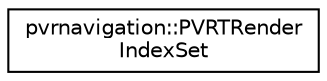 digraph "Graphical Class Hierarchy"
{
  edge [fontname="Helvetica",fontsize="10",labelfontname="Helvetica",labelfontsize="10"];
  node [fontname="Helvetica",fontsize="10",shape=record];
  rankdir="LR";
  Node1 [label="pvrnavigation::PVRTRender\lIndexSet",height=0.2,width=0.4,color="black", fillcolor="white", style="filled",URL="$structpvrnavigation_1_1_p_v_r_t_render_index_set.html"];
}
